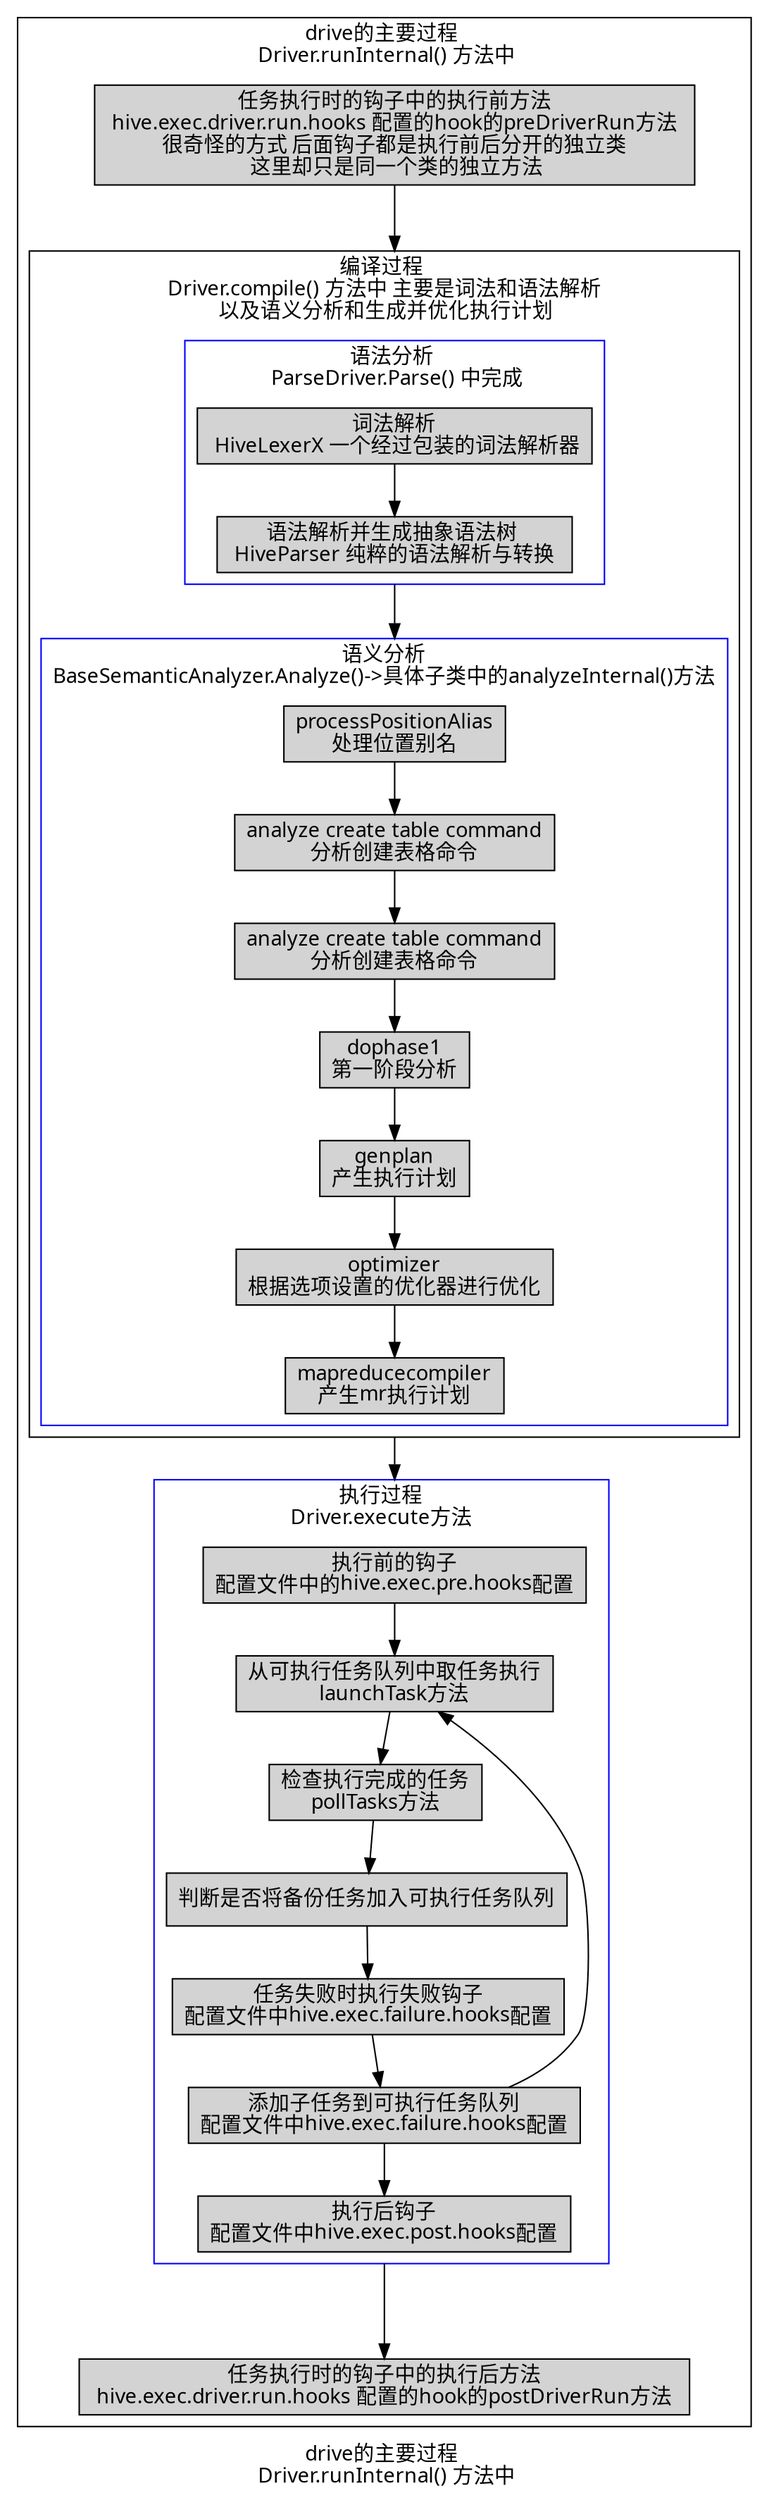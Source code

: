 digraph G {
node[fontname="FangSong"];
edge[fontname="FangSong"];
graph[fontname="FangSong"];
label="drive的主要过程 \n Driver.runInternal() 方法中";

node [style = filled, color = black, shape = box, fillcolor = lightgrey ];
compound=true;
subgraph cluster_total{

	predriverrun [ label = " 任务执行时的钩子中的执行前方法 \n hive.exec.driver.run.hooks 配置的hook的preDriverRun方法 \n 很奇怪的方式 后面钩子都是执行前后分开的独立类 \n 这里却只是同一个类的独立方法"];

        subgraph cluster_a{
	       label="编译过程 \n Driver.compile() 方法中 主要是词法和语法解析 \n 以及语义分析和生成并优化执行计划";


		subgraph cluster_aa1 {
			label = "语法分析 \n ParseDriver.Parse() 中完成";
			color=blue;
			node [style=filled,color=black,shape=box,fillcolor=lightgrey];

			lexer [ label = " 词法解析 \n HiveLexerX 一个经过包装的词法解析器"];
			parser [ label = "语法解析并生成抽象语法树 \n HiveParser 纯粹的语法解析与转换 "];

			
			lexer -> parser;		
					
		}

		subgraph cluster_aa2 {
			label = "语义分析\nBaseSemanticAnalyzer.Analyze()->具体子类中的analyzeInternal()方法";
			color = blue;
			node [ style = filled, color = black, shape = box, fillcolor = lightgrey];

			ppa [ label = "processPositionAlias\n处理位置别名"];
			actc [ label = "analyze create table command\n分析创建表格命令"];
			acvc [ label = "analyze create table command\n分析创建表格命令"];
			phase1 [ label = "dophase1\n第一阶段分析"];
			genplan [ label = "genplan\n产生执行计划"];
			optimizer [ label = "optimizer\n根据选项设置的优化器进行优化"];
			mapreducecompiler [ label = "mapreducecompiler\n产生mr执行计划"];		


			ppa -> actc -> acvc -> phase1 -> genplan -> optimizer -> mapreducecompiler;
			
		}
	}



	subgraph cluster_b {
		label = "执行过程\nDriver.execute方法";
		color = blue;
		node [ style = filled, color = black, shape = box, fillcolor = lightgrey];

		prehook [ label = "执行前的钩子\n配置文件中的hive.exec.pre.hooks配置"];
		launchtask [ label = "从可执行任务队列中取任务执行\nlaunchTask方法"];
		polltasks [ label = "检查执行完成的任务\npollTasks方法"];
		backtasks [ label = "判断是否将备份任务加入可执行任务队列"];
		failurehook [ label = "任务失败时执行失败钩子\n配置文件中hive.exec.failure.hooks配置"];
		addchildtask [ label = "添加子任务到可执行任务队列\n配置文件中hive.exec.failure.hooks配置"];
		posthook [ label = "执行后钩子\n配置文件中hive.exec.post.hooks配置"];
		 

		prehook -> launchtask -> polltasks -> backtasks -> failurehook -> addchildtask -> posthook ;
		addchildtask -> launchtask;
	
	}

	postdriverrun [ shape = box , label = " 任务执行时的钩子中的执行后方法 \n hive.exec.driver.run.hooks 配置的hook的postDriverRun方法 "];

	edge[minlen=2];

	predriverrun -> lexer [ lhead  = cluster_a ];
	parser -> ppa [ ltail = cluster_aa1 , lhead = cluster_aa2];
	mapreducecompiler -> prehook [ ltail = cluster_a , lhead = cluster_b] ;

	posthook -> postdriverrun [ ltail = cluster_b ];
}
}
